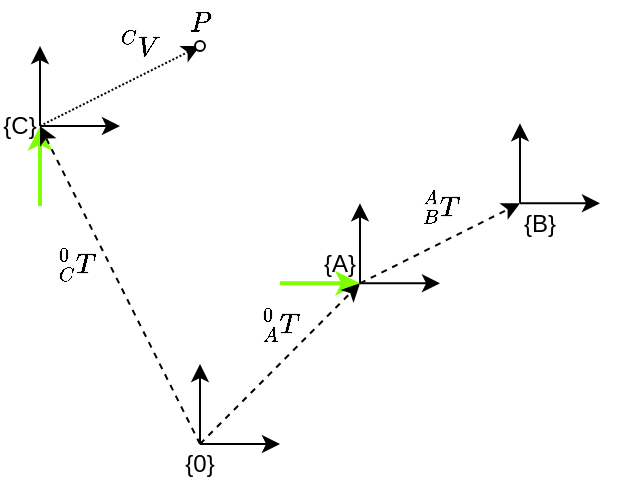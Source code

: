 <mxfile version="22.0.3" type="device">
  <diagram name="Page-1" id="YHwHz5CtO0r4rTTCko6j">
    <mxGraphModel dx="683" dy="378" grid="1" gridSize="10" guides="1" tooltips="1" connect="1" arrows="1" fold="1" page="1" pageScale="1" pageWidth="400" pageHeight="400" math="1" shadow="0">
      <root>
        <mxCell id="0" />
        <mxCell id="1" parent="0" />
        <mxCell id="j3oEdWz-RXDVfcta2lq0-2" value="" style="endArrow=classic;html=1;rounded=0;strokeColor=#80FF00;strokeWidth=2;" parent="1" edge="1">
          <mxGeometry width="50" height="50" relative="1" as="geometry">
            <mxPoint x="160" y="518.67" as="sourcePoint" />
            <mxPoint x="200" y="518.67" as="targetPoint" />
          </mxGeometry>
        </mxCell>
        <mxCell id="j3oEdWz-RXDVfcta2lq0-1" value="" style="endArrow=classic;html=1;rounded=0;strokeColor=#80FF00;strokeWidth=2;" parent="1" edge="1">
          <mxGeometry width="50" height="50" relative="1" as="geometry">
            <mxPoint x="40" y="480" as="sourcePoint" />
            <mxPoint x="40" y="440" as="targetPoint" />
          </mxGeometry>
        </mxCell>
        <mxCell id="7qCq1GFNX_gJc4Ww-9VF-2" value="" style="endArrow=classic;html=1;rounded=0;" parent="1" edge="1">
          <mxGeometry width="50" height="50" relative="1" as="geometry">
            <mxPoint x="120" y="599" as="sourcePoint" />
            <mxPoint x="120" y="559" as="targetPoint" />
          </mxGeometry>
        </mxCell>
        <mxCell id="7qCq1GFNX_gJc4Ww-9VF-3" value="" style="endArrow=classic;html=1;rounded=0;" parent="1" edge="1">
          <mxGeometry width="50" height="50" relative="1" as="geometry">
            <mxPoint x="120" y="599" as="sourcePoint" />
            <mxPoint x="160" y="599" as="targetPoint" />
          </mxGeometry>
        </mxCell>
        <mxCell id="7qCq1GFNX_gJc4Ww-9VF-4" value="" style="endArrow=classic;html=1;rounded=0;" parent="1" edge="1">
          <mxGeometry width="50" height="50" relative="1" as="geometry">
            <mxPoint x="200" y="518.67" as="sourcePoint" />
            <mxPoint x="200" y="478.67" as="targetPoint" />
          </mxGeometry>
        </mxCell>
        <mxCell id="7qCq1GFNX_gJc4Ww-9VF-5" value="" style="endArrow=classic;html=1;rounded=0;" parent="1" edge="1">
          <mxGeometry width="50" height="50" relative="1" as="geometry">
            <mxPoint x="200" y="518.67" as="sourcePoint" />
            <mxPoint x="240" y="518.67" as="targetPoint" />
          </mxGeometry>
        </mxCell>
        <mxCell id="7qCq1GFNX_gJc4Ww-9VF-6" value="" style="endArrow=classic;html=1;rounded=0;" parent="1" edge="1">
          <mxGeometry width="50" height="50" relative="1" as="geometry">
            <mxPoint x="280" y="478.67" as="sourcePoint" />
            <mxPoint x="280" y="438.67" as="targetPoint" />
          </mxGeometry>
        </mxCell>
        <mxCell id="7qCq1GFNX_gJc4Ww-9VF-7" value="" style="endArrow=classic;html=1;rounded=0;" parent="1" edge="1">
          <mxGeometry width="50" height="50" relative="1" as="geometry">
            <mxPoint x="280" y="478.67" as="sourcePoint" />
            <mxPoint x="320" y="478.67" as="targetPoint" />
          </mxGeometry>
        </mxCell>
        <mxCell id="7qCq1GFNX_gJc4Ww-9VF-8" value="" style="endArrow=classic;html=1;rounded=0;exitX=1;exitY=0.5;exitDx=0;exitDy=0;" parent="1" source="7qCq1GFNX_gJc4Ww-9VF-16" edge="1">
          <mxGeometry width="50" height="50" relative="1" as="geometry">
            <mxPoint x="40" y="440" as="sourcePoint" />
            <mxPoint x="40" y="400" as="targetPoint" />
          </mxGeometry>
        </mxCell>
        <mxCell id="7qCq1GFNX_gJc4Ww-9VF-9" value="" style="endArrow=classic;html=1;rounded=0;" parent="1" edge="1">
          <mxGeometry width="50" height="50" relative="1" as="geometry">
            <mxPoint x="40" y="440" as="sourcePoint" />
            <mxPoint x="80" y="440" as="targetPoint" />
          </mxGeometry>
        </mxCell>
        <mxCell id="7qCq1GFNX_gJc4Ww-9VF-10" value="" style="endArrow=classic;html=1;rounded=0;dashed=1;entryX=1;entryY=1;entryDx=0;entryDy=0;" parent="1" target="7qCq1GFNX_gJc4Ww-9VF-14" edge="1">
          <mxGeometry width="50" height="50" relative="1" as="geometry">
            <mxPoint x="120" y="599" as="sourcePoint" />
            <mxPoint x="160" y="519" as="targetPoint" />
          </mxGeometry>
        </mxCell>
        <mxCell id="7qCq1GFNX_gJc4Ww-9VF-11" value="" style="endArrow=classic;html=1;rounded=0;dashed=1;entryX=0;entryY=0;entryDx=0;entryDy=0;" parent="1" target="7qCq1GFNX_gJc4Ww-9VF-15" edge="1">
          <mxGeometry width="50" height="50" relative="1" as="geometry">
            <mxPoint x="200" y="518.67" as="sourcePoint" />
            <mxPoint x="240" y="399.67" as="targetPoint" />
          </mxGeometry>
        </mxCell>
        <mxCell id="7qCq1GFNX_gJc4Ww-9VF-12" value="" style="endArrow=classic;html=1;rounded=0;dashed=1;entryX=1;entryY=0.5;entryDx=0;entryDy=0;" parent="1" target="7qCq1GFNX_gJc4Ww-9VF-16" edge="1">
          <mxGeometry width="50" height="50" relative="1" as="geometry">
            <mxPoint x="120" y="599" as="sourcePoint" />
            <mxPoint x="40" y="479" as="targetPoint" />
          </mxGeometry>
        </mxCell>
        <mxCell id="7qCq1GFNX_gJc4Ww-9VF-13" value="{0}" style="text;html=1;strokeColor=none;fillColor=none;align=center;verticalAlign=middle;whiteSpace=wrap;rounded=0;" parent="1" vertex="1">
          <mxGeometry x="110" y="599" width="20" height="20" as="geometry" />
        </mxCell>
        <mxCell id="7qCq1GFNX_gJc4Ww-9VF-14" value="{A}" style="text;html=1;strokeColor=none;fillColor=none;align=center;verticalAlign=middle;whiteSpace=wrap;rounded=0;" parent="1" vertex="1">
          <mxGeometry x="180" y="498.67" width="20" height="20" as="geometry" />
        </mxCell>
        <mxCell id="7qCq1GFNX_gJc4Ww-9VF-15" value="{B}" style="text;html=1;strokeColor=none;fillColor=none;align=center;verticalAlign=middle;whiteSpace=wrap;rounded=0;" parent="1" vertex="1">
          <mxGeometry x="280" y="478.67" width="20" height="20" as="geometry" />
        </mxCell>
        <mxCell id="7qCq1GFNX_gJc4Ww-9VF-16" value="{C}" style="text;html=1;strokeColor=none;fillColor=none;align=center;verticalAlign=middle;whiteSpace=wrap;rounded=0;" parent="1" vertex="1">
          <mxGeometry x="20" y="430" width="20" height="20" as="geometry" />
        </mxCell>
        <mxCell id="7qCq1GFNX_gJc4Ww-9VF-17" value="$$^0_A T$$" style="text;html=1;strokeColor=none;fillColor=none;align=center;verticalAlign=middle;whiteSpace=wrap;rounded=0;" parent="1" vertex="1">
          <mxGeometry x="150" y="529" width="20" height="20" as="geometry" />
        </mxCell>
        <mxCell id="7qCq1GFNX_gJc4Ww-9VF-19" value="$$^A_B T$$" style="text;html=1;strokeColor=none;fillColor=none;align=center;verticalAlign=middle;whiteSpace=wrap;rounded=0;" parent="1" vertex="1">
          <mxGeometry x="230" y="469.67" width="20" height="20" as="geometry" />
        </mxCell>
        <mxCell id="7qCq1GFNX_gJc4Ww-9VF-20" value="$$^0_C&amp;nbsp;T$$" style="text;html=1;strokeColor=none;fillColor=none;align=center;verticalAlign=middle;whiteSpace=wrap;rounded=0;" parent="1" vertex="1">
          <mxGeometry x="48" y="499" width="20" height="20" as="geometry" />
        </mxCell>
        <mxCell id="7qCq1GFNX_gJc4Ww-9VF-21" value="" style="endArrow=classic;html=1;rounded=0;dashed=1;dashPattern=1 1;exitX=1;exitY=0.5;exitDx=0;exitDy=0;" parent="1" source="7qCq1GFNX_gJc4Ww-9VF-16" edge="1">
          <mxGeometry width="50" height="50" relative="1" as="geometry">
            <mxPoint x="40" y="479" as="sourcePoint" />
            <mxPoint x="120" y="400" as="targetPoint" />
          </mxGeometry>
        </mxCell>
        <mxCell id="7qCq1GFNX_gJc4Ww-9VF-23" value="$$^C V$$" style="text;html=1;strokeColor=none;fillColor=none;align=center;verticalAlign=middle;whiteSpace=wrap;rounded=0;" parent="1" vertex="1">
          <mxGeometry x="80" y="390" width="20" height="20" as="geometry" />
        </mxCell>
        <mxCell id="noB2tnE0yTImBJAuFvN6-1" value="" style="ellipse;whiteSpace=wrap;html=1;aspect=fixed;" parent="1" vertex="1">
          <mxGeometry x="117.5" y="397.5" width="5" height="5" as="geometry" />
        </mxCell>
        <mxCell id="noB2tnE0yTImBJAuFvN6-3" value="$$P$$" style="text;html=1;strokeColor=none;fillColor=none;align=center;verticalAlign=middle;whiteSpace=wrap;rounded=0;" parent="1" vertex="1">
          <mxGeometry x="110" y="377.5" width="20" height="20" as="geometry" />
        </mxCell>
      </root>
    </mxGraphModel>
  </diagram>
</mxfile>
